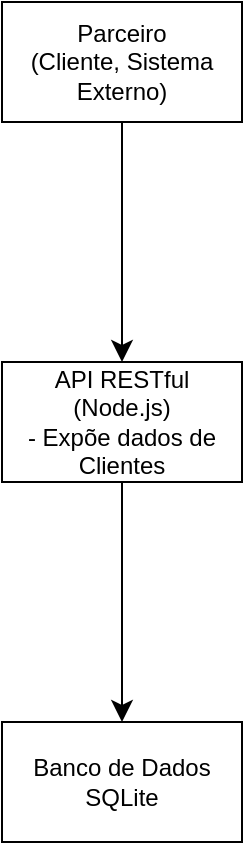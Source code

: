 <mxfile version="27.1.6" pages="4">
  <diagram name="Context Diagram" id="lsfvfHgySQQB8VhmqBo6">
    <mxGraphModel dx="724" dy="614" grid="1" gridSize="10" guides="1" tooltips="1" connect="1" arrows="1" fold="1" page="1" pageScale="1" pageWidth="827" pageHeight="1169" math="0" shadow="0">
      <root>
        <mxCell id="0" />
        <mxCell id="1" parent="0" />
        <mxCell id="YYwLNCn-uoPwSz3iRJcc-5" value="" style="edgeStyle=none;curved=1;rounded=0;orthogonalLoop=1;jettySize=auto;html=1;fontSize=12;startSize=8;endSize=8;" edge="1" parent="1" source="YYwLNCn-uoPwSz3iRJcc-1" target="YYwLNCn-uoPwSz3iRJcc-4">
          <mxGeometry relative="1" as="geometry" />
        </mxCell>
        <mxCell id="YYwLNCn-uoPwSz3iRJcc-1" value="Parceiro&lt;br&gt;(Cliente, Sistema Externo)" style="rounded=0;whiteSpace=wrap;html=1;" vertex="1" parent="1">
          <mxGeometry x="320" y="290" width="120" height="60" as="geometry" />
        </mxCell>
        <mxCell id="YYwLNCn-uoPwSz3iRJcc-7" value="" style="edgeStyle=none;curved=1;rounded=0;orthogonalLoop=1;jettySize=auto;html=1;fontSize=12;startSize=8;endSize=8;" edge="1" parent="1" source="YYwLNCn-uoPwSz3iRJcc-4" target="YYwLNCn-uoPwSz3iRJcc-6">
          <mxGeometry relative="1" as="geometry" />
        </mxCell>
        <mxCell id="YYwLNCn-uoPwSz3iRJcc-4" value="API RESTful (Node.js)&lt;div&gt;- Expõe dados de Clientes&lt;/div&gt;" style="whiteSpace=wrap;html=1;rounded=0;" vertex="1" parent="1">
          <mxGeometry x="320" y="470" width="120" height="60" as="geometry" />
        </mxCell>
        <mxCell id="YYwLNCn-uoPwSz3iRJcc-6" value="Banco de Dados SQLite" style="whiteSpace=wrap;html=1;rounded=0;" vertex="1" parent="1">
          <mxGeometry x="320" y="650" width="120" height="60" as="geometry" />
        </mxCell>
      </root>
    </mxGraphModel>
  </diagram>
  <diagram id="uESwTowCC8Ij0_TWS4Ln" name="Container Diagram">
    <mxGraphModel dx="1124" dy="1014" grid="0" gridSize="10" guides="1" tooltips="1" connect="1" arrows="1" fold="1" page="0" pageScale="1" pageWidth="827" pageHeight="1169" math="0" shadow="0">
      <root>
        <mxCell id="0" />
        <mxCell id="1" parent="0" />
        <mxCell id="rFm42BsiN2PwcGWtQ9sS-11" value="" style="edgeStyle=none;curved=1;rounded=0;orthogonalLoop=1;jettySize=auto;html=1;fontSize=12;startSize=8;endSize=8;" edge="1" parent="1" source="rFm42BsiN2PwcGWtQ9sS-1" target="rFm42BsiN2PwcGWtQ9sS-10">
          <mxGeometry relative="1" as="geometry" />
        </mxCell>
        <mxCell id="rFm42BsiN2PwcGWtQ9sS-1" value="API RESTful&amp;nbsp;(Node.js + Express)" style="swimlane;whiteSpace=wrap;html=1;" vertex="1" parent="1">
          <mxGeometry x="-132" y="-81" width="199" height="328" as="geometry" />
        </mxCell>
        <mxCell id="rFm42BsiN2PwcGWtQ9sS-2" value="Controllers" style="rounded=0;whiteSpace=wrap;html=1;" vertex="1" parent="rFm42BsiN2PwcGWtQ9sS-1">
          <mxGeometry x="39.5" y="48" width="120" height="60" as="geometry" />
        </mxCell>
        <mxCell id="rFm42BsiN2PwcGWtQ9sS-3" value="Services" style="rounded=0;whiteSpace=wrap;html=1;" vertex="1" parent="rFm42BsiN2PwcGWtQ9sS-1">
          <mxGeometry x="39.5" y="108" width="120" height="60" as="geometry" />
        </mxCell>
        <mxCell id="rFm42BsiN2PwcGWtQ9sS-4" value="Repositories" style="rounded=0;whiteSpace=wrap;html=1;" vertex="1" parent="rFm42BsiN2PwcGWtQ9sS-1">
          <mxGeometry x="39.5" y="168" width="120" height="60" as="geometry" />
        </mxCell>
        <mxCell id="rFm42BsiN2PwcGWtQ9sS-9" value="Prisma Client" style="rounded=0;whiteSpace=wrap;html=1;" vertex="1" parent="rFm42BsiN2PwcGWtQ9sS-1">
          <mxGeometry x="39.5" y="228" width="120" height="60" as="geometry" />
        </mxCell>
        <mxCell id="rFm42BsiN2PwcGWtQ9sS-10" value="Banco de Dados SQLite" style="whiteSpace=wrap;html=1;fontStyle=1;startSize=23;" vertex="1" parent="1">
          <mxGeometry x="165" y="53" width="120" height="60" as="geometry" />
        </mxCell>
      </root>
    </mxGraphModel>
  </diagram>
  <diagram id="_cmi6EmlS6_g7ihj1UCz" name="Component Diagram">
    <mxGraphModel dx="1124" dy="1014" grid="0" gridSize="10" guides="1" tooltips="1" connect="1" arrows="1" fold="1" page="0" pageScale="1" pageWidth="827" pageHeight="1169" math="0" shadow="0">
      <root>
        <mxCell id="0" />
        <mxCell id="1" parent="0" />
        <mxCell id="AAbleAzJAJpQ0x4_cjUR-1" value="API RESTful&amp;nbsp;(Node.js + Express)" style="swimlane;whiteSpace=wrap;html=1;" vertex="1" parent="1">
          <mxGeometry x="-111" y="-57" width="299" height="431" as="geometry" />
        </mxCell>
        <mxCell id="AAbleAzJAJpQ0x4_cjUR-7" value="" style="edgeStyle=none;curved=1;rounded=0;orthogonalLoop=1;jettySize=auto;html=1;fontSize=12;startSize=8;endSize=8;" edge="1" parent="AAbleAzJAJpQ0x4_cjUR-1" source="AAbleAzJAJpQ0x4_cjUR-2" target="AAbleAzJAJpQ0x4_cjUR-6">
          <mxGeometry relative="1" as="geometry" />
        </mxCell>
        <mxCell id="AAbleAzJAJpQ0x4_cjUR-2" value="Controller" style="rounded=0;whiteSpace=wrap;html=1;" vertex="1" parent="AAbleAzJAJpQ0x4_cjUR-1">
          <mxGeometry x="89.5" y="48" width="120" height="60" as="geometry" />
        </mxCell>
        <mxCell id="AAbleAzJAJpQ0x4_cjUR-9" value="" style="edgeStyle=none;curved=1;rounded=0;orthogonalLoop=1;jettySize=auto;html=1;fontSize=12;startSize=8;endSize=8;" edge="1" parent="AAbleAzJAJpQ0x4_cjUR-1" source="AAbleAzJAJpQ0x4_cjUR-6" target="AAbleAzJAJpQ0x4_cjUR-8">
          <mxGeometry relative="1" as="geometry" />
        </mxCell>
        <mxCell id="AAbleAzJAJpQ0x4_cjUR-6" value="Service" style="whiteSpace=wrap;html=1;rounded=0;" vertex="1" parent="AAbleAzJAJpQ0x4_cjUR-1">
          <mxGeometry x="89.5" y="140" width="120" height="60" as="geometry" />
        </mxCell>
        <mxCell id="AAbleAzJAJpQ0x4_cjUR-8" value="Repository" style="whiteSpace=wrap;html=1;rounded=0;" vertex="1" parent="AAbleAzJAJpQ0x4_cjUR-1">
          <mxGeometry x="89.5" y="236" width="120" height="60" as="geometry" />
        </mxCell>
        <mxCell id="AAbleAzJAJpQ0x4_cjUR-10" value="Prisma Client" style="whiteSpace=wrap;html=1;rounded=0;" vertex="1" parent="AAbleAzJAJpQ0x4_cjUR-1">
          <mxGeometry x="89.5" y="331" width="120" height="60" as="geometry" />
        </mxCell>
        <mxCell id="AAbleAzJAJpQ0x4_cjUR-11" value="" style="edgeStyle=none;curved=1;rounded=0;orthogonalLoop=1;jettySize=auto;html=1;fontSize=12;startSize=8;endSize=8;" edge="1" parent="AAbleAzJAJpQ0x4_cjUR-1" source="AAbleAzJAJpQ0x4_cjUR-8" target="AAbleAzJAJpQ0x4_cjUR-10">
          <mxGeometry relative="1" as="geometry" />
        </mxCell>
      </root>
    </mxGraphModel>
  </diagram>
  <diagram id="9i0qZ-XjsRJM2zcuH9zd" name="Code Diagram">
    <mxGraphModel dx="1434" dy="1277" grid="0" gridSize="10" guides="1" tooltips="1" connect="1" arrows="1" fold="1" page="0" pageScale="1" pageWidth="827" pageHeight="1169" math="0" shadow="0">
      <root>
        <mxCell id="0" />
        <mxCell id="1" parent="0" />
        <mxCell id="pfruOnMC59jseGwHziMo-15" style="edgeStyle=none;curved=1;rounded=0;orthogonalLoop=1;jettySize=auto;html=1;fontSize=12;startSize=8;endSize=8;" edge="1" parent="1" source="pfruOnMC59jseGwHziMo-6" target="pfruOnMC59jseGwHziMo-11">
          <mxGeometry relative="1" as="geometry" />
        </mxCell>
        <mxCell id="pfruOnMC59jseGwHziMo-6" value="ClienteController" style="swimlane;fontStyle=1;align=center;verticalAlign=top;childLayout=stackLayout;horizontal=1;startSize=26;horizontalStack=0;resizeParent=1;resizeParentMax=0;resizeLast=0;collapsible=1;marginBottom=0;whiteSpace=wrap;html=1;" vertex="1" parent="1">
          <mxGeometry x="-117.75" y="-64" width="219.5" height="173" as="geometry" />
        </mxCell>
        <mxCell id="pfruOnMC59jseGwHziMo-7" value="- clienteService : ClienteService" style="text;strokeColor=none;fillColor=none;align=left;verticalAlign=top;spacingLeft=4;spacingRight=4;overflow=hidden;rotatable=0;points=[[0,0.5],[1,0.5]];portConstraint=eastwest;whiteSpace=wrap;html=1;" vertex="1" parent="pfruOnMC59jseGwHziMo-6">
          <mxGeometry y="26" width="219.5" height="26" as="geometry" />
        </mxCell>
        <mxCell id="pfruOnMC59jseGwHziMo-8" value="" style="line;strokeWidth=1;fillColor=none;align=left;verticalAlign=middle;spacingTop=-1;spacingLeft=3;spacingRight=3;rotatable=0;labelPosition=right;points=[];portConstraint=eastwest;strokeColor=inherit;" vertex="1" parent="pfruOnMC59jseGwHziMo-6">
          <mxGeometry y="52" width="219.5" height="8" as="geometry" />
        </mxCell>
        <mxCell id="pfruOnMC59jseGwHziMo-10" value="&lt;div&gt;+ criarCliente(req, res)&lt;/div&gt;&lt;div&gt;+ listarClientes(req, res)&lt;/div&gt;&lt;div&gt;+ buscarClientePorId(req, res)&lt;/div&gt;&lt;div&gt;+ buscarClientePorNome(req, res)&amp;nbsp;&lt;/div&gt;&lt;div&gt;+ atualizarCliente(req, res)&lt;/div&gt;&lt;div&gt;+ deletarCliente(req, res)&lt;/div&gt;" style="text;strokeColor=none;fillColor=none;align=left;verticalAlign=top;spacingLeft=4;spacingRight=4;overflow=hidden;rotatable=0;points=[[0,0.5],[1,0.5]];portConstraint=eastwest;whiteSpace=wrap;html=1;" vertex="1" parent="pfruOnMC59jseGwHziMo-6">
          <mxGeometry y="60" width="219.5" height="113" as="geometry" />
        </mxCell>
        <mxCell id="pfruOnMC59jseGwHziMo-20" style="edgeStyle=none;curved=1;rounded=0;orthogonalLoop=1;jettySize=auto;html=1;fontSize=12;startSize=8;endSize=8;" edge="1" parent="1" source="pfruOnMC59jseGwHziMo-11" target="pfruOnMC59jseGwHziMo-16">
          <mxGeometry relative="1" as="geometry" />
        </mxCell>
        <mxCell id="pfruOnMC59jseGwHziMo-11" value="ClienteService" style="swimlane;fontStyle=1;align=center;verticalAlign=top;childLayout=stackLayout;horizontal=1;startSize=26;horizontalStack=0;resizeParent=1;resizeParentMax=0;resizeLast=0;collapsible=1;marginBottom=0;whiteSpace=wrap;html=1;" vertex="1" parent="1">
          <mxGeometry x="-135" y="159" width="250" height="167" as="geometry" />
        </mxCell>
        <mxCell id="pfruOnMC59jseGwHziMo-12" value="- clienteRepository : ClienteRepository" style="text;strokeColor=none;fillColor=none;align=left;verticalAlign=top;spacingLeft=4;spacingRight=4;overflow=hidden;rotatable=0;points=[[0,0.5],[1,0.5]];portConstraint=eastwest;whiteSpace=wrap;html=1;" vertex="1" parent="pfruOnMC59jseGwHziMo-11">
          <mxGeometry y="26" width="250" height="26" as="geometry" />
        </mxCell>
        <mxCell id="pfruOnMC59jseGwHziMo-13" value="" style="line;strokeWidth=1;fillColor=none;align=left;verticalAlign=middle;spacingTop=-1;spacingLeft=3;spacingRight=3;rotatable=0;labelPosition=right;points=[];portConstraint=eastwest;strokeColor=inherit;" vertex="1" parent="pfruOnMC59jseGwHziMo-11">
          <mxGeometry y="52" width="250" height="8" as="geometry" />
        </mxCell>
        <mxCell id="pfruOnMC59jseGwHziMo-14" value="&lt;div&gt;+ criar(data)&lt;/div&gt;&lt;div&gt;+ listar()&lt;/div&gt;&lt;div&gt;+ buscarPorId(id)&lt;/div&gt;&lt;div&gt;+ buscarPorNome(nome)&lt;/div&gt;&lt;div&gt;+ atualizar(id, data)&lt;/div&gt;&lt;div&gt;+ deletar(id)&lt;/div&gt;" style="text;strokeColor=none;fillColor=none;align=left;verticalAlign=top;spacingLeft=4;spacingRight=4;overflow=hidden;rotatable=0;points=[[0,0.5],[1,0.5]];portConstraint=eastwest;whiteSpace=wrap;html=1;" vertex="1" parent="pfruOnMC59jseGwHziMo-11">
          <mxGeometry y="60" width="250" height="107" as="geometry" />
        </mxCell>
        <mxCell id="pfruOnMC59jseGwHziMo-25" style="edgeStyle=none;curved=1;rounded=0;orthogonalLoop=1;jettySize=auto;html=1;fontSize=12;startSize=8;endSize=8;" edge="1" parent="1" source="pfruOnMC59jseGwHziMo-16" target="pfruOnMC59jseGwHziMo-21">
          <mxGeometry relative="1" as="geometry" />
        </mxCell>
        <mxCell id="pfruOnMC59jseGwHziMo-16" value="ClienteRepository" style="swimlane;fontStyle=1;align=center;verticalAlign=top;childLayout=stackLayout;horizontal=1;startSize=26;horizontalStack=0;resizeParent=1;resizeParentMax=0;resizeLast=0;collapsible=1;marginBottom=0;whiteSpace=wrap;html=1;" vertex="1" parent="1">
          <mxGeometry x="-88" y="376" width="160" height="168" as="geometry" />
        </mxCell>
        <mxCell id="pfruOnMC59jseGwHziMo-17" value="- prismaClient" style="text;strokeColor=none;fillColor=none;align=left;verticalAlign=top;spacingLeft=4;spacingRight=4;overflow=hidden;rotatable=0;points=[[0,0.5],[1,0.5]];portConstraint=eastwest;whiteSpace=wrap;html=1;" vertex="1" parent="pfruOnMC59jseGwHziMo-16">
          <mxGeometry y="26" width="160" height="26" as="geometry" />
        </mxCell>
        <mxCell id="pfruOnMC59jseGwHziMo-18" value="" style="line;strokeWidth=1;fillColor=none;align=left;verticalAlign=middle;spacingTop=-1;spacingLeft=3;spacingRight=3;rotatable=0;labelPosition=right;points=[];portConstraint=eastwest;strokeColor=inherit;" vertex="1" parent="pfruOnMC59jseGwHziMo-16">
          <mxGeometry y="52" width="160" height="8" as="geometry" />
        </mxCell>
        <mxCell id="pfruOnMC59jseGwHziMo-19" value="&lt;div&gt;+ criar(data)&lt;/div&gt;&lt;div&gt;+ listar()&lt;/div&gt;&lt;div&gt;+ buscarPorId(id)&lt;/div&gt;&lt;div&gt;+ buscarPorNome(nome)&amp;nbsp;&lt;/div&gt;&lt;div&gt;+ atualizar(id, data)&lt;/div&gt;&lt;div&gt;+ deletar(id)&lt;/div&gt;" style="text;strokeColor=none;fillColor=none;align=left;verticalAlign=top;spacingLeft=4;spacingRight=4;overflow=hidden;rotatable=0;points=[[0,0.5],[1,0.5]];portConstraint=eastwest;whiteSpace=wrap;html=1;" vertex="1" parent="pfruOnMC59jseGwHziMo-16">
          <mxGeometry y="60" width="160" height="108" as="geometry" />
        </mxCell>
        <mxCell id="pfruOnMC59jseGwHziMo-21" value="&lt;div&gt;Prisma Client&amp;nbsp;&lt;/div&gt;" style="swimlane;fontStyle=1;align=center;verticalAlign=top;childLayout=stackLayout;horizontal=1;startSize=26;horizontalStack=0;resizeParent=1;resizeParentMax=0;resizeLast=0;collapsible=1;marginBottom=0;whiteSpace=wrap;html=1;" vertex="1" parent="1">
          <mxGeometry x="-179" y="595" width="342" height="71" as="geometry" />
        </mxCell>
        <mxCell id="pfruOnMC59jseGwHziMo-24" value="&lt;div&gt;(Gerencia conexão com SQLite,&amp;nbsp;&lt;span style=&quot;background-color: transparent; color: light-dark(rgb(0, 0, 0), rgb(255, 255, 255));&quot;&gt;execução de queries, etc.)&lt;/span&gt;&lt;/div&gt;" style="text;strokeColor=none;fillColor=none;align=left;verticalAlign=top;spacingLeft=4;spacingRight=4;overflow=hidden;rotatable=0;points=[[0,0.5],[1,0.5]];portConstraint=eastwest;whiteSpace=wrap;html=1;" vertex="1" parent="pfruOnMC59jseGwHziMo-21">
          <mxGeometry y="26" width="342" height="45" as="geometry" />
        </mxCell>
      </root>
    </mxGraphModel>
  </diagram>
</mxfile>
